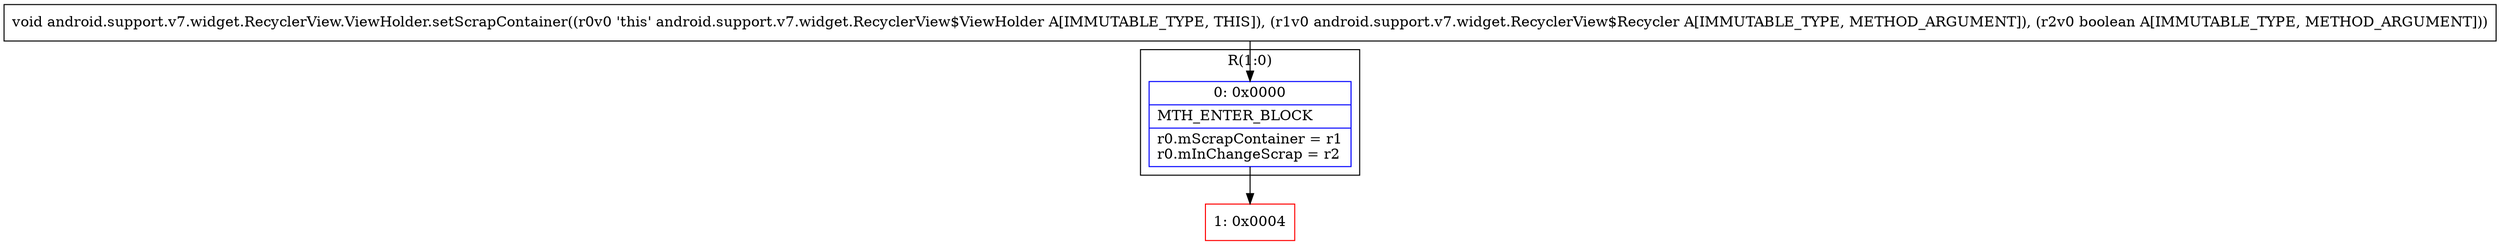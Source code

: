 digraph "CFG forandroid.support.v7.widget.RecyclerView.ViewHolder.setScrapContainer(Landroid\/support\/v7\/widget\/RecyclerView$Recycler;Z)V" {
subgraph cluster_Region_535628217 {
label = "R(1:0)";
node [shape=record,color=blue];
Node_0 [shape=record,label="{0\:\ 0x0000|MTH_ENTER_BLOCK\l|r0.mScrapContainer = r1\lr0.mInChangeScrap = r2\l}"];
}
Node_1 [shape=record,color=red,label="{1\:\ 0x0004}"];
MethodNode[shape=record,label="{void android.support.v7.widget.RecyclerView.ViewHolder.setScrapContainer((r0v0 'this' android.support.v7.widget.RecyclerView$ViewHolder A[IMMUTABLE_TYPE, THIS]), (r1v0 android.support.v7.widget.RecyclerView$Recycler A[IMMUTABLE_TYPE, METHOD_ARGUMENT]), (r2v0 boolean A[IMMUTABLE_TYPE, METHOD_ARGUMENT])) }"];
MethodNode -> Node_0;
Node_0 -> Node_1;
}

